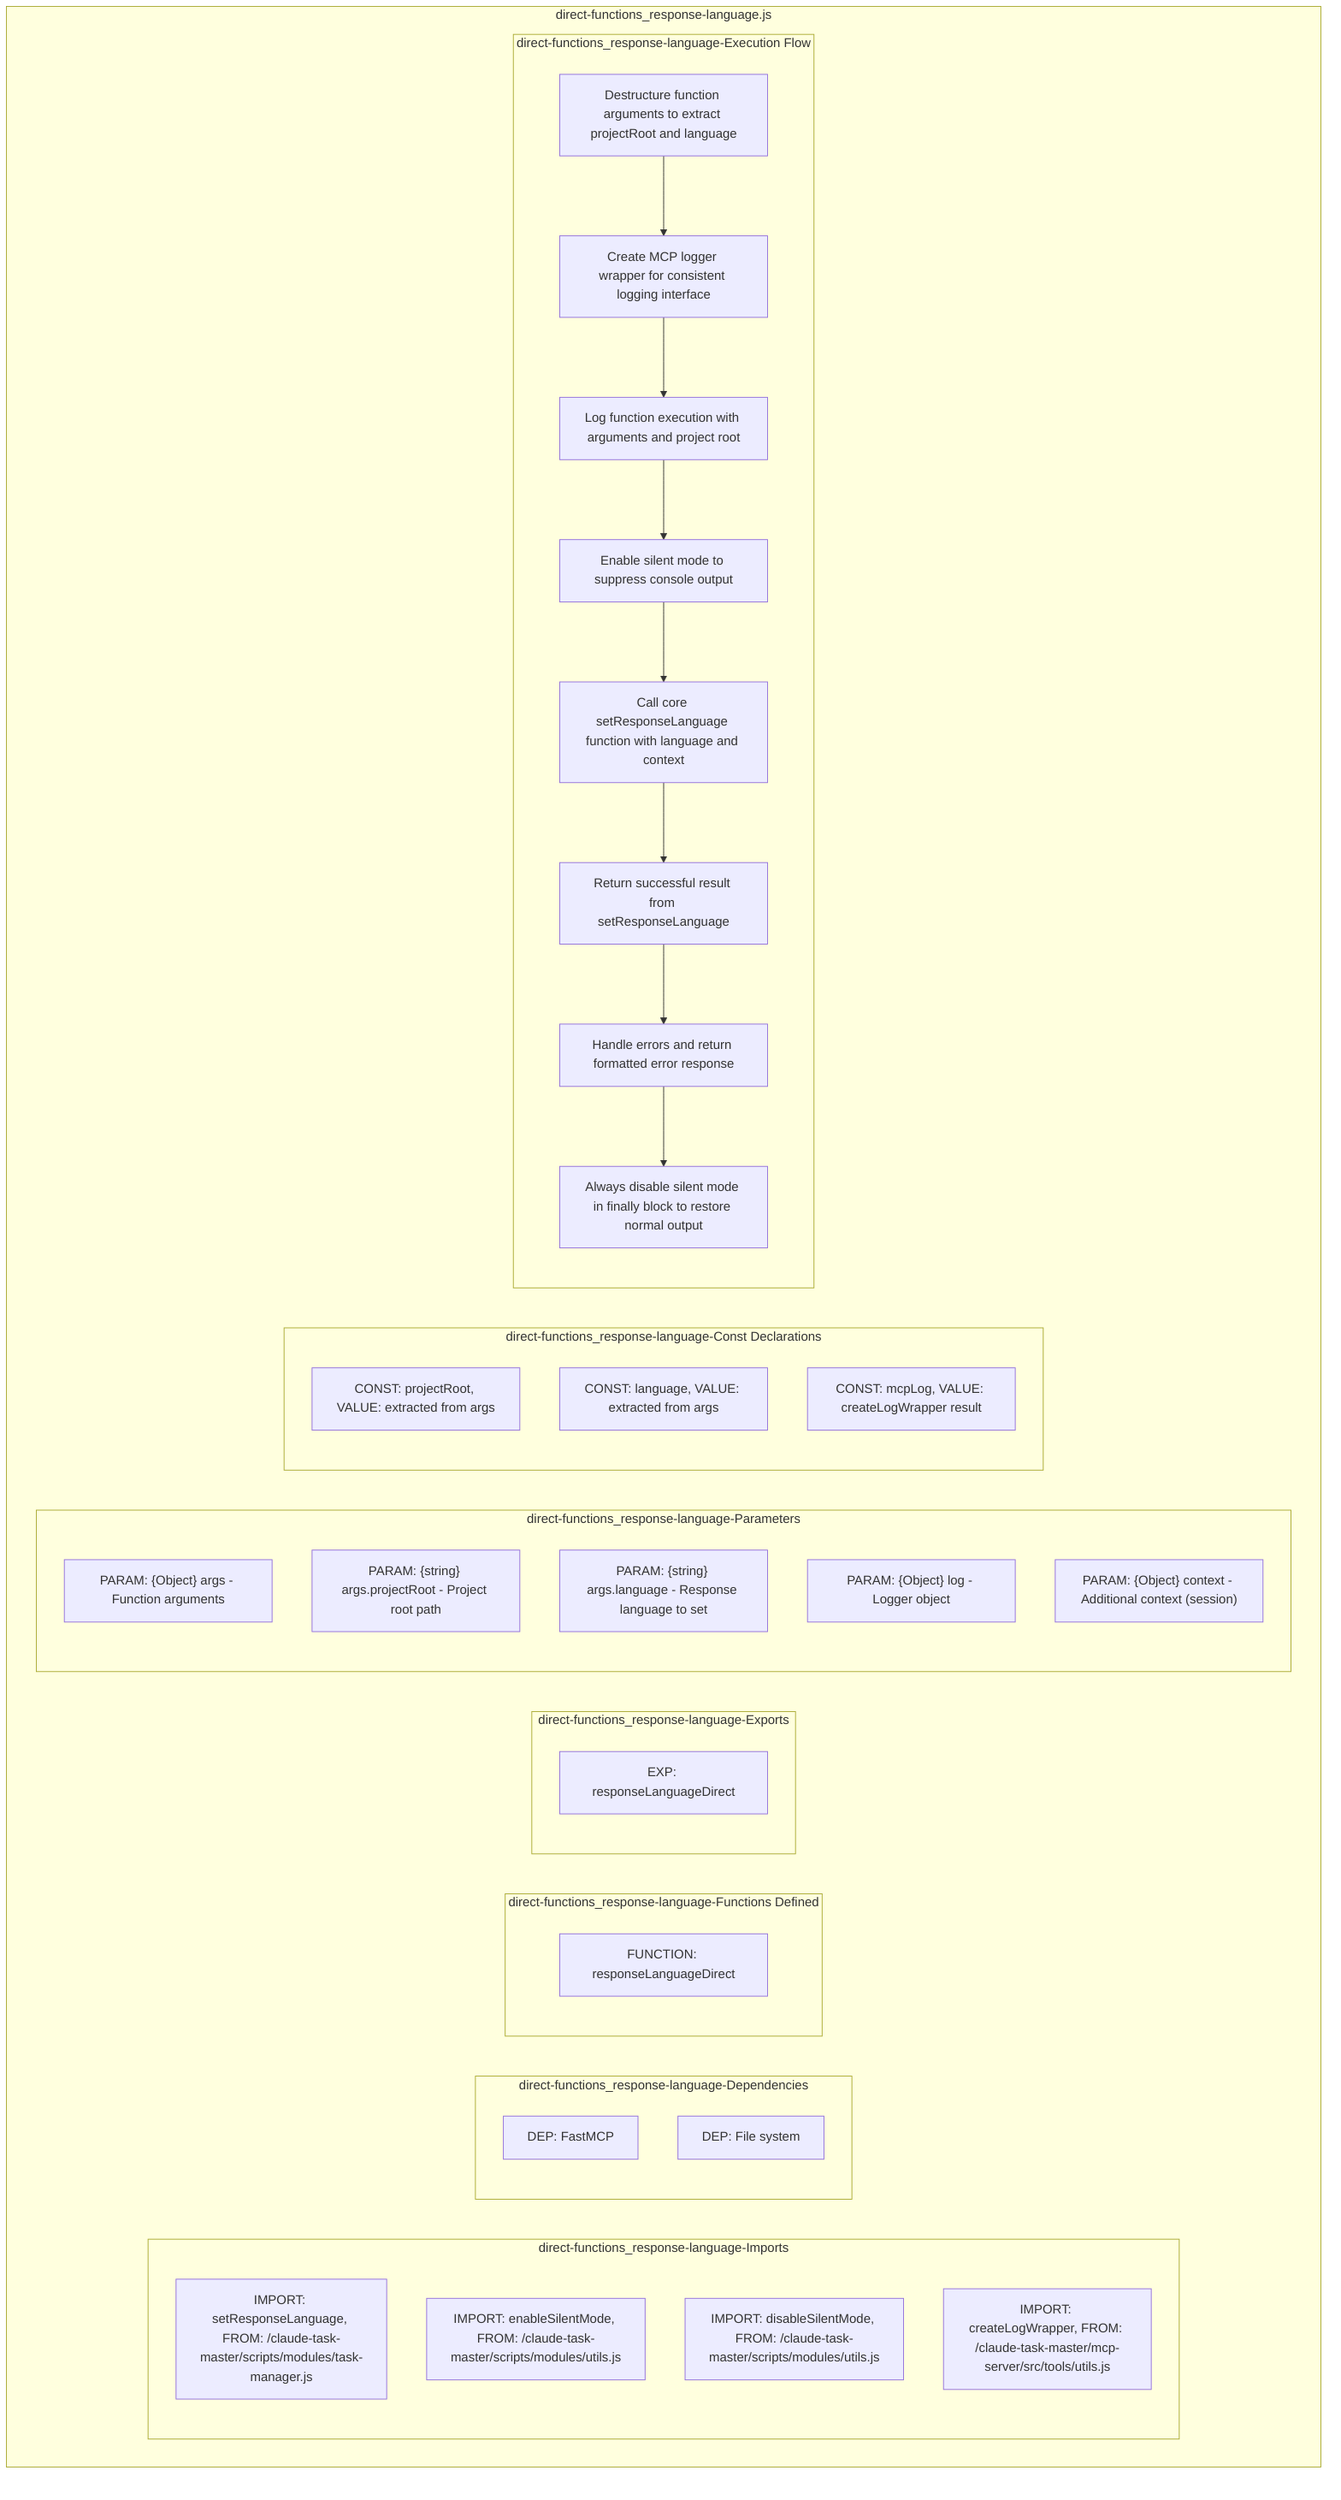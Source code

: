 flowchart TB
    subgraph responseLanguageImports["direct-functions_response-language-Imports"]
        I1["IMPORT: setResponseLanguage, FROM: /claude-task-master/scripts/modules/task-manager.js"]
        I2["IMPORT: enableSilentMode, FROM: /claude-task-master/scripts/modules/utils.js"]
        I3["IMPORT: disableSilentMode, FROM: /claude-task-master/scripts/modules/utils.js"]
        I4["IMPORT: createLogWrapper, FROM: /claude-task-master/mcp-server/src/tools/utils.js"]
    end
    
    subgraph responseLanguageDependencies["direct-functions_response-language-Dependencies"]
        D1["DEP: FastMCP"]
        D2["DEP: File system"]
    end
    
    subgraph responseLanguageFunctionsDefined["direct-functions_response-language-Functions Defined"]
        FU1["FUNCTION: responseLanguageDirect"]
    end
    
    subgraph responseLanguageExports["direct-functions_response-language-Exports"]
        E1["EXP: responseLanguageDirect"]
    end
    
    subgraph responseLanguageParameters["direct-functions_response-language-Parameters"]
        P1["PARAM: {Object} args - Function arguments"]
        P2["PARAM: {string} args.projectRoot - Project root path"]
        P3["PARAM: {string} args.language - Response language to set"]
        P4["PARAM: {Object} log - Logger object"]
        P5["PARAM: {Object} context - Additional context (session)"]
    end
    
    subgraph responseLanguageConstants["direct-functions_response-language-Const Declarations"]
        C1["CONST: projectRoot, VALUE: extracted from args"]
        C2["CONST: language, VALUE: extracted from args"]
        C3["CONST: mcpLog, VALUE: createLogWrapper result"]
    end
    
    subgraph responseLanguageExecutionFlow["direct-functions_response-language-Execution Flow"]
        FL1["Destructure function arguments to extract projectRoot and language"]
        FL2["Create MCP logger wrapper for consistent logging interface"]
        FL3["Log function execution with arguments and project root"]
        FL4["Enable silent mode to suppress console output"]
        FL5["Call core setResponseLanguage function with language and context"]
        FL6["Return successful result from setResponseLanguage"]
        FL7["Handle errors and return formatted error response"]
        FL8["Always disable silent mode in finally block to restore normal output"]
    end
    
    subgraph responseLanguage["direct-functions_response-language.js"]
        responseLanguageImports
        responseLanguageDependencies
        responseLanguageFunctionsDefined
        responseLanguageExports
        responseLanguageParameters
        responseLanguageConstants
        responseLanguageExecutionFlow
    end
    
    FL1 --> FL2
    FL2 --> FL3
    FL3 --> FL4
    FL4 --> FL5
    FL5 --> FL6
    FL6 --> FL7
    FL7 --> FL8